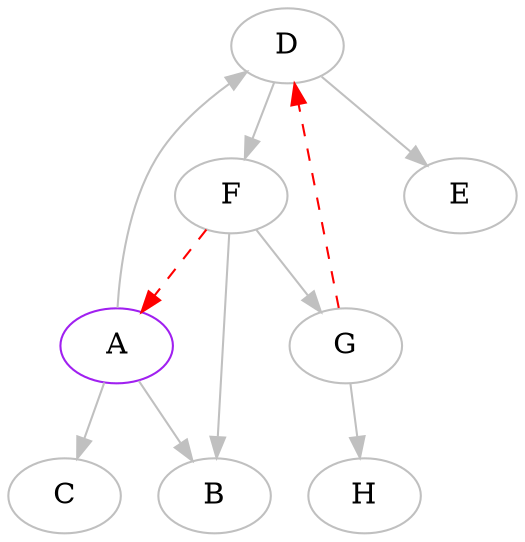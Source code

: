 digraph {
	D [label="D", color="gray"];
	F [label="F", color="gray"];
	H [label="H", color="gray"];
	A [label="A", color="purple"];
	E [label="E", color="gray"];
	G [label="G", color="gray"];
	C [label="C", color="gray"];
	B [label="B", color="gray"];
	
	A -> C [color="gray"];
	A -> B [color="gray"];
	D -> E [color="gray"];
	D -> F [color="gray"];
	F -> A [color="red", style="dashed"];
	F -> G [color="gray"];
	F -> B [color="gray"];
	A -> D [color="gray"];
	G -> H [color="gray"];
	G -> D [color="red", style="dashed"];
}